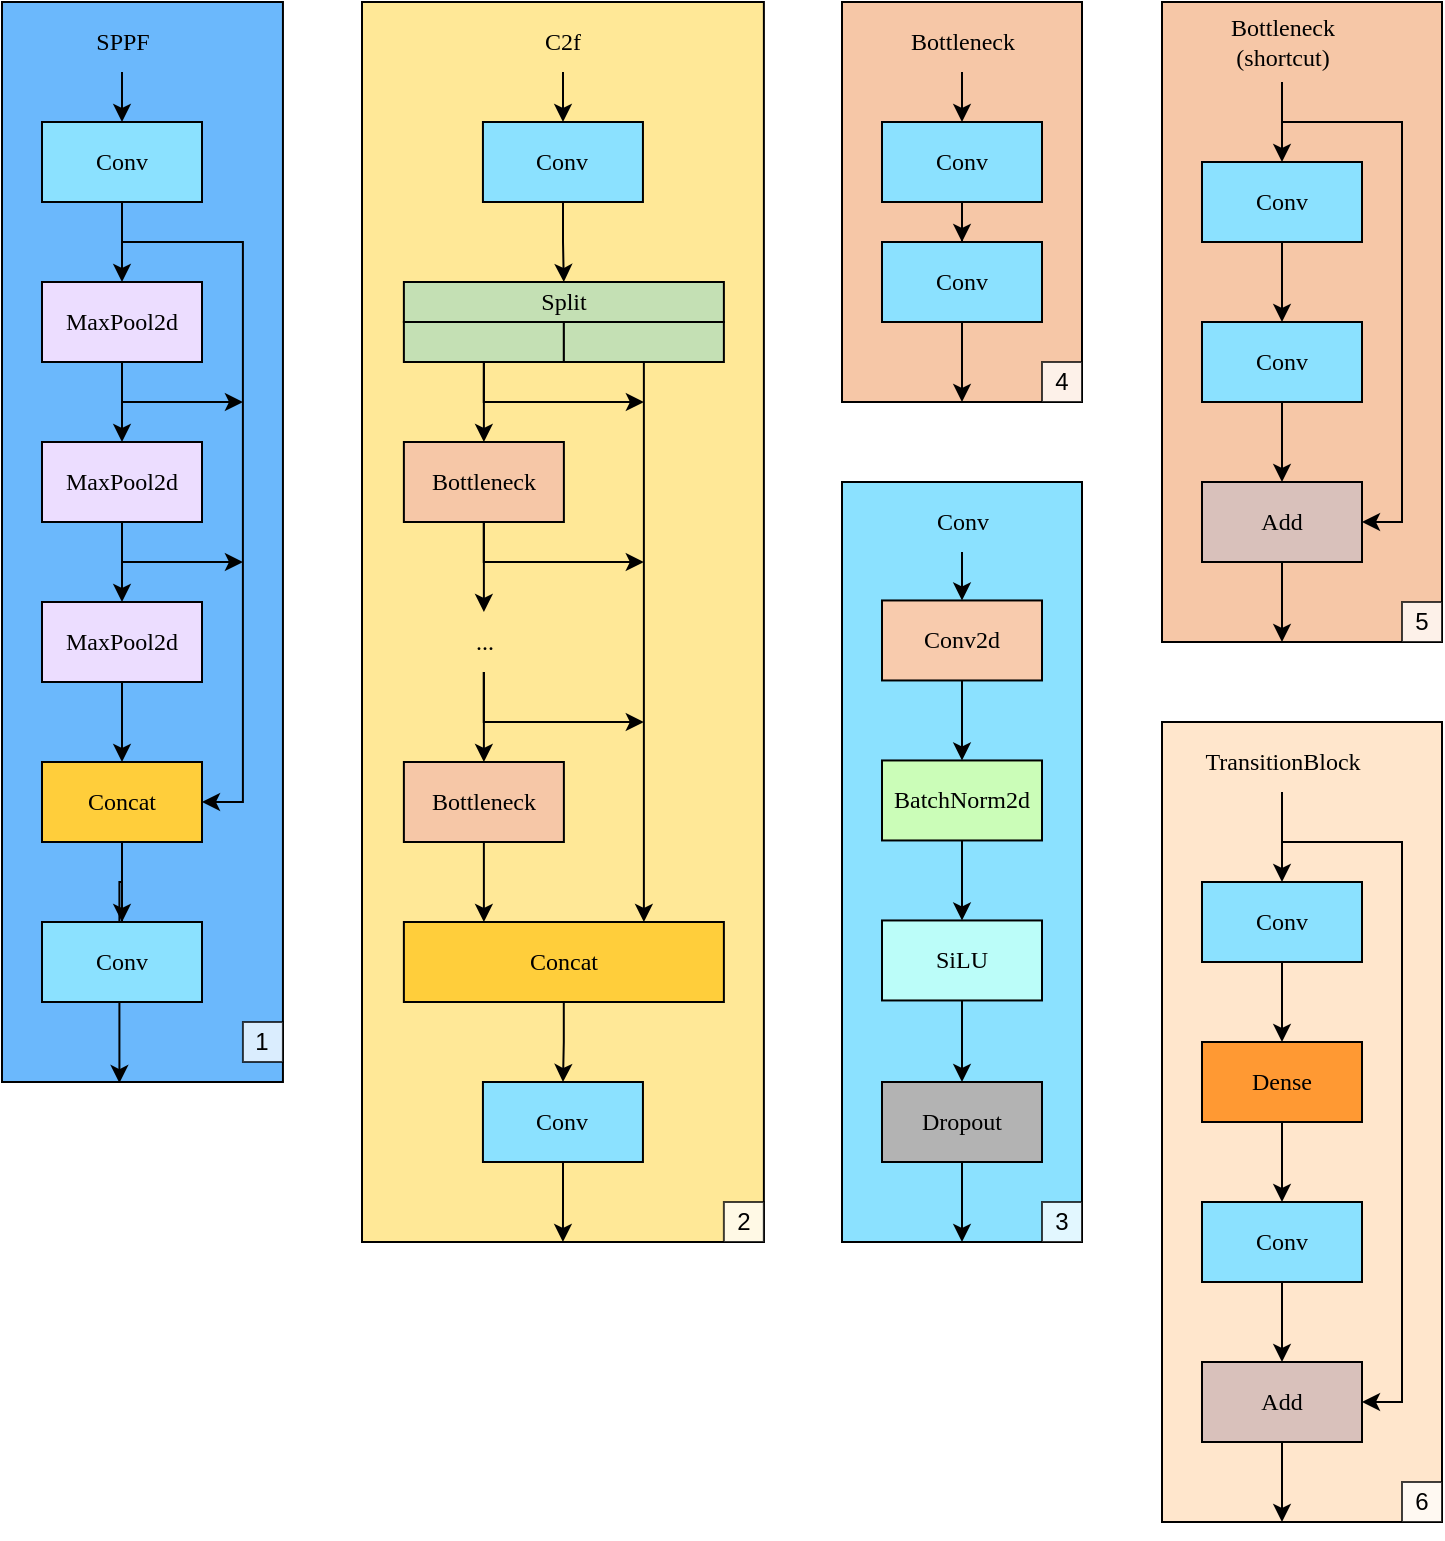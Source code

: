 <mxfile version="26.1.1">
  <diagram name="Page-1" id="g8btpRPLH8WLccAU3qrU">
    <mxGraphModel dx="212" dy="1117" grid="1" gridSize="10" guides="1" tooltips="1" connect="1" arrows="1" fold="1" page="1" pageScale="1" pageWidth="850" pageHeight="1100" math="0" shadow="0">
      <root>
        <mxCell id="0" />
        <mxCell id="1" parent="0" />
        <mxCell id="hceF1oOjvOmSHomcMqD4-155" value="" style="group;fontFamily=Garamond;" parent="1" vertex="1" connectable="0">
          <mxGeometry x="2360" y="100" width="140" height="320" as="geometry" />
        </mxCell>
        <mxCell id="hceF1oOjvOmSHomcMqD4-156" value="" style="whiteSpace=wrap;html=1;fillColor=#F6C7A7;fontFamily=Garamond;" parent="hceF1oOjvOmSHomcMqD4-155" vertex="1">
          <mxGeometry width="140" height="320" as="geometry" />
        </mxCell>
        <mxCell id="hceF1oOjvOmSHomcMqD4-157" value="" style="edgeStyle=orthogonalEdgeStyle;rounded=0;orthogonalLoop=1;jettySize=auto;html=1;fontFamily=Garamond;" parent="hceF1oOjvOmSHomcMqD4-155" source="hceF1oOjvOmSHomcMqD4-158" target="hceF1oOjvOmSHomcMqD4-160" edge="1">
          <mxGeometry relative="1" as="geometry" />
        </mxCell>
        <mxCell id="hceF1oOjvOmSHomcMqD4-158" value="Conv" style="whiteSpace=wrap;html=1;fillColor=#8BE1FF;fontColor=#000000;fontFamily=Garamond;" parent="hceF1oOjvOmSHomcMqD4-155" vertex="1">
          <mxGeometry x="20" y="80" width="80" height="40" as="geometry" />
        </mxCell>
        <mxCell id="hceF1oOjvOmSHomcMqD4-159" value="" style="edgeStyle=orthogonalEdgeStyle;rounded=0;orthogonalLoop=1;jettySize=auto;html=1;fontFamily=Garamond;" parent="hceF1oOjvOmSHomcMqD4-155" source="hceF1oOjvOmSHomcMqD4-160" target="hceF1oOjvOmSHomcMqD4-162" edge="1">
          <mxGeometry relative="1" as="geometry" />
        </mxCell>
        <mxCell id="hceF1oOjvOmSHomcMqD4-160" value="Conv" style="whiteSpace=wrap;html=1;fillColor=#8BE1FF;fontColor=#000000;fontFamily=Garamond;" parent="hceF1oOjvOmSHomcMqD4-155" vertex="1">
          <mxGeometry x="20" y="160" width="80" height="40" as="geometry" />
        </mxCell>
        <mxCell id="hceF1oOjvOmSHomcMqD4-161" style="edgeStyle=orthogonalEdgeStyle;rounded=0;orthogonalLoop=1;jettySize=auto;html=1;fontFamily=Garamond;" parent="hceF1oOjvOmSHomcMqD4-155" source="hceF1oOjvOmSHomcMqD4-162" edge="1">
          <mxGeometry relative="1" as="geometry">
            <mxPoint x="60" y="320" as="targetPoint" />
          </mxGeometry>
        </mxCell>
        <mxCell id="hceF1oOjvOmSHomcMqD4-162" value="Add" style="whiteSpace=wrap;html=1;fillColor=#D9C1BB;fontColor=#000000;fontFamily=Garamond;" parent="hceF1oOjvOmSHomcMqD4-155" vertex="1">
          <mxGeometry x="20" y="240" width="80" height="40" as="geometry" />
        </mxCell>
        <mxCell id="hceF1oOjvOmSHomcMqD4-163" style="edgeStyle=orthogonalEdgeStyle;rounded=0;orthogonalLoop=1;jettySize=auto;html=1;fontFamily=Garamond;" parent="hceF1oOjvOmSHomcMqD4-155" source="hceF1oOjvOmSHomcMqD4-165" target="hceF1oOjvOmSHomcMqD4-158" edge="1">
          <mxGeometry relative="1" as="geometry" />
        </mxCell>
        <mxCell id="hceF1oOjvOmSHomcMqD4-164" style="edgeStyle=orthogonalEdgeStyle;rounded=0;orthogonalLoop=1;jettySize=auto;html=1;entryX=1;entryY=0.5;entryDx=0;entryDy=0;fontFamily=Garamond;" parent="hceF1oOjvOmSHomcMqD4-155" source="hceF1oOjvOmSHomcMqD4-165" target="hceF1oOjvOmSHomcMqD4-162" edge="1">
          <mxGeometry relative="1" as="geometry">
            <Array as="points">
              <mxPoint x="60" y="60" />
              <mxPoint x="120" y="60" />
              <mxPoint x="120" y="260" />
            </Array>
          </mxGeometry>
        </mxCell>
        <mxCell id="hceF1oOjvOmSHomcMqD4-165" value="Bottleneck&lt;div&gt;(shortcut)&lt;/div&gt;" style="text;html=1;align=center;verticalAlign=middle;resizable=0;points=[];autosize=1;strokeColor=none;fillColor=none;fontFamily=Garamond;" parent="hceF1oOjvOmSHomcMqD4-155" vertex="1">
          <mxGeometry x="20" width="80" height="40" as="geometry" />
        </mxCell>
        <mxCell id="hceF1oOjvOmSHomcMqD4-256" value="5" style="whiteSpace=wrap;html=1;opacity=75;" parent="hceF1oOjvOmSHomcMqD4-155" vertex="1">
          <mxGeometry x="120" y="300" width="20" height="20" as="geometry" />
        </mxCell>
        <mxCell id="hceF1oOjvOmSHomcMqD4-166" value="" style="group;fontFamily=Garamond;" parent="1" vertex="1" connectable="0">
          <mxGeometry x="2200" y="100" width="120" height="200" as="geometry" />
        </mxCell>
        <mxCell id="hceF1oOjvOmSHomcMqD4-167" value="" style="whiteSpace=wrap;html=1;fillColor=#F6C7A7;fontFamily=Garamond;" parent="hceF1oOjvOmSHomcMqD4-166" vertex="1">
          <mxGeometry width="120" height="200" as="geometry" />
        </mxCell>
        <mxCell id="hceF1oOjvOmSHomcMqD4-168" value="" style="edgeStyle=orthogonalEdgeStyle;rounded=0;orthogonalLoop=1;jettySize=auto;html=1;fontFamily=Garamond;" parent="hceF1oOjvOmSHomcMqD4-166" source="hceF1oOjvOmSHomcMqD4-169" target="hceF1oOjvOmSHomcMqD4-171" edge="1">
          <mxGeometry relative="1" as="geometry" />
        </mxCell>
        <mxCell id="hceF1oOjvOmSHomcMqD4-169" value="Conv" style="whiteSpace=wrap;html=1;fillColor=#8BE1FF;fontColor=#000000;fontFamily=Garamond;" parent="hceF1oOjvOmSHomcMqD4-166" vertex="1">
          <mxGeometry x="20" y="60" width="80" height="40" as="geometry" />
        </mxCell>
        <mxCell id="hceF1oOjvOmSHomcMqD4-170" value="" style="edgeStyle=orthogonalEdgeStyle;rounded=0;orthogonalLoop=1;jettySize=auto;html=1;fontFamily=Garamond;" parent="hceF1oOjvOmSHomcMqD4-166" source="hceF1oOjvOmSHomcMqD4-171" edge="1">
          <mxGeometry relative="1" as="geometry">
            <mxPoint x="60" y="200" as="targetPoint" />
          </mxGeometry>
        </mxCell>
        <mxCell id="hceF1oOjvOmSHomcMqD4-171" value="Conv" style="whiteSpace=wrap;html=1;fillColor=#8BE1FF;fontColor=#000000;fontFamily=Garamond;" parent="hceF1oOjvOmSHomcMqD4-166" vertex="1">
          <mxGeometry x="20" y="120" width="80" height="40" as="geometry" />
        </mxCell>
        <mxCell id="hceF1oOjvOmSHomcMqD4-172" style="edgeStyle=orthogonalEdgeStyle;rounded=0;orthogonalLoop=1;jettySize=auto;html=1;fontFamily=Garamond;" parent="hceF1oOjvOmSHomcMqD4-166" source="hceF1oOjvOmSHomcMqD4-173" target="hceF1oOjvOmSHomcMqD4-169" edge="1">
          <mxGeometry relative="1" as="geometry" />
        </mxCell>
        <mxCell id="hceF1oOjvOmSHomcMqD4-173" value="Bottleneck" style="text;html=1;align=center;verticalAlign=middle;resizable=0;points=[];autosize=1;strokeColor=none;fillColor=none;fontFamily=Garamond;" parent="hceF1oOjvOmSHomcMqD4-166" vertex="1">
          <mxGeometry x="20" y="5" width="80" height="30" as="geometry" />
        </mxCell>
        <mxCell id="hceF1oOjvOmSHomcMqD4-255" value="4" style="whiteSpace=wrap;html=1;opacity=75;" parent="hceF1oOjvOmSHomcMqD4-166" vertex="1">
          <mxGeometry x="100" y="180" width="20" height="20" as="geometry" />
        </mxCell>
        <mxCell id="hceF1oOjvOmSHomcMqD4-174" value="" style="group;fontFamily=Garamond;" parent="1" vertex="1" connectable="0">
          <mxGeometry x="1960" y="100" width="200.94" height="620" as="geometry" />
        </mxCell>
        <mxCell id="hceF1oOjvOmSHomcMqD4-175" value="" style="whiteSpace=wrap;html=1;fillColor=#FFE897;fontFamily=Garamond;" parent="hceF1oOjvOmSHomcMqD4-174" vertex="1">
          <mxGeometry width="200.94" height="620" as="geometry" />
        </mxCell>
        <mxCell id="hceF1oOjvOmSHomcMqD4-176" value="" style="edgeStyle=orthogonalEdgeStyle;rounded=0;orthogonalLoop=1;jettySize=auto;html=1;fontFamily=Garamond;" parent="hceF1oOjvOmSHomcMqD4-174" source="hceF1oOjvOmSHomcMqD4-177" target="hceF1oOjvOmSHomcMqD4-178" edge="1">
          <mxGeometry relative="1" as="geometry" />
        </mxCell>
        <mxCell id="hceF1oOjvOmSHomcMqD4-177" value="Conv" style="whiteSpace=wrap;html=1;fillColor=#8BE1FF;fontColor=#000000;fontFamily=Garamond;" parent="hceF1oOjvOmSHomcMqD4-174" vertex="1">
          <mxGeometry x="60.47" y="60" width="80" height="40" as="geometry" />
        </mxCell>
        <mxCell id="hceF1oOjvOmSHomcMqD4-178" value="Split" style="whiteSpace=wrap;html=1;fillColor=#C4E0B4;fontColor=#000000;fontFamily=Garamond;" parent="hceF1oOjvOmSHomcMqD4-174" vertex="1">
          <mxGeometry x="20.94" y="140" width="160" height="20" as="geometry" />
        </mxCell>
        <mxCell id="hceF1oOjvOmSHomcMqD4-179" style="edgeStyle=orthogonalEdgeStyle;rounded=0;orthogonalLoop=1;jettySize=auto;html=1;fontFamily=Garamond;" parent="hceF1oOjvOmSHomcMqD4-174" source="hceF1oOjvOmSHomcMqD4-181" target="hceF1oOjvOmSHomcMqD4-184" edge="1">
          <mxGeometry relative="1" as="geometry">
            <mxPoint x="60.94" y="280" as="targetPoint" />
          </mxGeometry>
        </mxCell>
        <mxCell id="hceF1oOjvOmSHomcMqD4-180" style="edgeStyle=orthogonalEdgeStyle;rounded=0;orthogonalLoop=1;jettySize=auto;html=1;fontFamily=Garamond;" parent="hceF1oOjvOmSHomcMqD4-174" source="hceF1oOjvOmSHomcMqD4-181" edge="1">
          <mxGeometry relative="1" as="geometry">
            <mxPoint x="140.94" y="280" as="targetPoint" />
            <Array as="points">
              <mxPoint x="60.94" y="280" />
              <mxPoint x="140.94" y="280" />
            </Array>
          </mxGeometry>
        </mxCell>
        <mxCell id="hceF1oOjvOmSHomcMqD4-181" value="Bottleneck" style="whiteSpace=wrap;html=1;fillColor=#F6C7A7;fontColor=#000000;fontFamily=Garamond;" parent="hceF1oOjvOmSHomcMqD4-174" vertex="1">
          <mxGeometry x="20.94" y="220" width="80" height="40" as="geometry" />
        </mxCell>
        <mxCell id="hceF1oOjvOmSHomcMqD4-182" style="edgeStyle=orthogonalEdgeStyle;rounded=0;orthogonalLoop=1;jettySize=auto;html=1;fontFamily=Garamond;" parent="hceF1oOjvOmSHomcMqD4-174" source="hceF1oOjvOmSHomcMqD4-184" target="hceF1oOjvOmSHomcMqD4-186" edge="1">
          <mxGeometry relative="1" as="geometry" />
        </mxCell>
        <mxCell id="hceF1oOjvOmSHomcMqD4-183" style="edgeStyle=orthogonalEdgeStyle;rounded=0;orthogonalLoop=1;jettySize=auto;html=1;fontFamily=Garamond;" parent="hceF1oOjvOmSHomcMqD4-174" source="hceF1oOjvOmSHomcMqD4-184" edge="1">
          <mxGeometry relative="1" as="geometry">
            <mxPoint x="140.94" y="360" as="targetPoint" />
            <Array as="points">
              <mxPoint x="60.94" y="360" />
              <mxPoint x="140.94" y="360" />
            </Array>
          </mxGeometry>
        </mxCell>
        <mxCell id="hceF1oOjvOmSHomcMqD4-184" value="..." style="text;html=1;align=center;verticalAlign=middle;resizable=0;points=[];autosize=1;strokeColor=none;fillColor=none;fontFamily=Garamond;" parent="hceF1oOjvOmSHomcMqD4-174" vertex="1">
          <mxGeometry x="45.94" y="305" width="30" height="30" as="geometry" />
        </mxCell>
        <mxCell id="hceF1oOjvOmSHomcMqD4-185" value="" style="edgeStyle=orthogonalEdgeStyle;rounded=0;orthogonalLoop=1;jettySize=auto;html=1;entryX=0.25;entryY=0;entryDx=0;entryDy=0;fontFamily=Garamond;" parent="hceF1oOjvOmSHomcMqD4-174" source="hceF1oOjvOmSHomcMqD4-186" target="hceF1oOjvOmSHomcMqD4-188" edge="1">
          <mxGeometry relative="1" as="geometry" />
        </mxCell>
        <mxCell id="hceF1oOjvOmSHomcMqD4-186" value="Bottleneck" style="whiteSpace=wrap;html=1;fillColor=#F6C7A7;fontColor=#000000;fontFamily=Garamond;" parent="hceF1oOjvOmSHomcMqD4-174" vertex="1">
          <mxGeometry x="20.94" y="380" width="80" height="40" as="geometry" />
        </mxCell>
        <mxCell id="hceF1oOjvOmSHomcMqD4-187" value="" style="edgeStyle=orthogonalEdgeStyle;rounded=0;orthogonalLoop=1;jettySize=auto;html=1;fontFamily=Garamond;" parent="hceF1oOjvOmSHomcMqD4-174" source="hceF1oOjvOmSHomcMqD4-188" target="hceF1oOjvOmSHomcMqD4-190" edge="1">
          <mxGeometry relative="1" as="geometry" />
        </mxCell>
        <mxCell id="hceF1oOjvOmSHomcMqD4-188" value="Concat" style="whiteSpace=wrap;html=1;fontColor=#000000;fillColor=#FFCE3B;fontFamily=Garamond;" parent="hceF1oOjvOmSHomcMqD4-174" vertex="1">
          <mxGeometry x="20.94" y="460" width="160" height="40" as="geometry" />
        </mxCell>
        <mxCell id="hceF1oOjvOmSHomcMqD4-189" style="edgeStyle=orthogonalEdgeStyle;rounded=0;orthogonalLoop=1;jettySize=auto;html=1;fontFamily=Garamond;" parent="hceF1oOjvOmSHomcMqD4-174" source="hceF1oOjvOmSHomcMqD4-190" edge="1">
          <mxGeometry relative="1" as="geometry">
            <mxPoint x="100.47" y="620" as="targetPoint" />
          </mxGeometry>
        </mxCell>
        <mxCell id="hceF1oOjvOmSHomcMqD4-190" value="Conv" style="whiteSpace=wrap;html=1;fillColor=#8BE1FF;fontColor=#000000;fontFamily=Garamond;" parent="hceF1oOjvOmSHomcMqD4-174" vertex="1">
          <mxGeometry x="60.47" y="540" width="80" height="40" as="geometry" />
        </mxCell>
        <mxCell id="hceF1oOjvOmSHomcMqD4-191" style="edgeStyle=orthogonalEdgeStyle;rounded=0;orthogonalLoop=1;jettySize=auto;html=1;fontFamily=Garamond;" parent="hceF1oOjvOmSHomcMqD4-174" source="hceF1oOjvOmSHomcMqD4-192" target="hceF1oOjvOmSHomcMqD4-177" edge="1">
          <mxGeometry relative="1" as="geometry" />
        </mxCell>
        <mxCell id="hceF1oOjvOmSHomcMqD4-192" value="C2f" style="text;html=1;align=center;verticalAlign=middle;resizable=0;points=[];autosize=1;strokeColor=none;fillColor=none;fontFamily=Garamond;" parent="hceF1oOjvOmSHomcMqD4-174" vertex="1">
          <mxGeometry x="80.47" y="5" width="40" height="30" as="geometry" />
        </mxCell>
        <mxCell id="hceF1oOjvOmSHomcMqD4-193" style="edgeStyle=orthogonalEdgeStyle;rounded=0;orthogonalLoop=1;jettySize=auto;html=1;fontFamily=Garamond;" parent="hceF1oOjvOmSHomcMqD4-174" source="hceF1oOjvOmSHomcMqD4-195" target="hceF1oOjvOmSHomcMqD4-181" edge="1">
          <mxGeometry relative="1" as="geometry" />
        </mxCell>
        <mxCell id="hceF1oOjvOmSHomcMqD4-194" style="edgeStyle=orthogonalEdgeStyle;rounded=0;orthogonalLoop=1;jettySize=auto;html=1;exitX=0.5;exitY=1;exitDx=0;exitDy=0;fontFamily=Garamond;" parent="hceF1oOjvOmSHomcMqD4-174" source="hceF1oOjvOmSHomcMqD4-195" edge="1">
          <mxGeometry relative="1" as="geometry">
            <mxPoint x="140.94" y="200" as="targetPoint" />
            <Array as="points">
              <mxPoint x="60.94" y="200" />
            </Array>
          </mxGeometry>
        </mxCell>
        <mxCell id="hceF1oOjvOmSHomcMqD4-195" value="&lt;div&gt;&lt;br&gt;&lt;/div&gt;" style="whiteSpace=wrap;html=1;fillColor=#C4E0B4;fontColor=#000000;fontFamily=Garamond;" parent="hceF1oOjvOmSHomcMqD4-174" vertex="1">
          <mxGeometry x="20.94" y="160" width="80" height="20" as="geometry" />
        </mxCell>
        <mxCell id="hceF1oOjvOmSHomcMqD4-196" style="edgeStyle=orthogonalEdgeStyle;rounded=0;orthogonalLoop=1;jettySize=auto;html=1;entryX=0.75;entryY=0;entryDx=0;entryDy=0;fontFamily=Garamond;" parent="hceF1oOjvOmSHomcMqD4-174" source="hceF1oOjvOmSHomcMqD4-197" target="hceF1oOjvOmSHomcMqD4-188" edge="1">
          <mxGeometry relative="1" as="geometry" />
        </mxCell>
        <mxCell id="hceF1oOjvOmSHomcMqD4-197" value="&lt;div&gt;&lt;br&gt;&lt;/div&gt;" style="whiteSpace=wrap;html=1;fillColor=#C4E0B4;fontColor=#000000;fontFamily=Garamond;" parent="hceF1oOjvOmSHomcMqD4-174" vertex="1">
          <mxGeometry x="100.94" y="160" width="80" height="20" as="geometry" />
        </mxCell>
        <mxCell id="hceF1oOjvOmSHomcMqD4-253" value="2" style="whiteSpace=wrap;html=1;opacity=75;" parent="hceF1oOjvOmSHomcMqD4-174" vertex="1">
          <mxGeometry x="180.94" y="600" width="20" height="20" as="geometry" />
        </mxCell>
        <mxCell id="hceF1oOjvOmSHomcMqD4-198" value="" style="group;fontFamily=Garamond;" parent="1" vertex="1" connectable="0">
          <mxGeometry x="2200" y="340" width="120" height="380" as="geometry" />
        </mxCell>
        <mxCell id="hceF1oOjvOmSHomcMqD4-199" value="" style="whiteSpace=wrap;html=1;fillColor=#8BE1FF;fontColor=#000000;fontFamily=Garamond;" parent="hceF1oOjvOmSHomcMqD4-198" vertex="1">
          <mxGeometry width="120" height="380" as="geometry" />
        </mxCell>
        <mxCell id="hceF1oOjvOmSHomcMqD4-200" value="" style="edgeStyle=orthogonalEdgeStyle;rounded=0;orthogonalLoop=1;jettySize=auto;html=1;fontFamily=Garamond;" parent="hceF1oOjvOmSHomcMqD4-198" source="hceF1oOjvOmSHomcMqD4-201" target="hceF1oOjvOmSHomcMqD4-204" edge="1">
          <mxGeometry relative="1" as="geometry" />
        </mxCell>
        <mxCell id="hceF1oOjvOmSHomcMqD4-201" value="Conv2d" style="whiteSpace=wrap;html=1;fontColor=#000000;fillColor=#F8CBAD;fontFamily=Garamond;" parent="hceF1oOjvOmSHomcMqD4-198" vertex="1">
          <mxGeometry x="20" y="59.23" width="80" height="40" as="geometry" />
        </mxCell>
        <mxCell id="hceF1oOjvOmSHomcMqD4-202" value="" style="edgeStyle=orthogonalEdgeStyle;rounded=0;orthogonalLoop=1;jettySize=auto;html=1;fontFamily=Garamond;" parent="hceF1oOjvOmSHomcMqD4-198" edge="1">
          <mxGeometry relative="1" as="geometry">
            <mxPoint x="60" y="259.23" as="sourcePoint" />
            <mxPoint x="60" y="259.23" as="targetPoint" />
          </mxGeometry>
        </mxCell>
        <mxCell id="hceF1oOjvOmSHomcMqD4-203" value="" style="edgeStyle=orthogonalEdgeStyle;rounded=0;orthogonalLoop=1;jettySize=auto;html=1;fontFamily=Garamond;" parent="hceF1oOjvOmSHomcMqD4-198" source="hceF1oOjvOmSHomcMqD4-204" target="hceF1oOjvOmSHomcMqD4-206" edge="1">
          <mxGeometry relative="1" as="geometry" />
        </mxCell>
        <mxCell id="hceF1oOjvOmSHomcMqD4-204" value="BatchNorm2d" style="whiteSpace=wrap;html=1;fontColor=#000000;fillColor=#CBFDB8;fontFamily=Garamond;" parent="hceF1oOjvOmSHomcMqD4-198" vertex="1">
          <mxGeometry x="20" y="139.23" width="80" height="40" as="geometry" />
        </mxCell>
        <mxCell id="hceF1oOjvOmSHomcMqD4-205" value="" style="edgeStyle=orthogonalEdgeStyle;rounded=0;orthogonalLoop=1;jettySize=auto;html=1;fontFamily=Garamond;" parent="hceF1oOjvOmSHomcMqD4-198" source="hceF1oOjvOmSHomcMqD4-206" target="hceF1oOjvOmSHomcMqD4-210" edge="1">
          <mxGeometry relative="1" as="geometry" />
        </mxCell>
        <mxCell id="hceF1oOjvOmSHomcMqD4-206" value="SiLU" style="whiteSpace=wrap;html=1;fontColor=#000000;fillColor=#BBFDF9;fontFamily=Garamond;" parent="hceF1oOjvOmSHomcMqD4-198" vertex="1">
          <mxGeometry x="20" y="219.23" width="80" height="40" as="geometry" />
        </mxCell>
        <mxCell id="hceF1oOjvOmSHomcMqD4-207" style="edgeStyle=orthogonalEdgeStyle;rounded=0;orthogonalLoop=1;jettySize=auto;html=1;fontFamily=Garamond;" parent="hceF1oOjvOmSHomcMqD4-198" source="hceF1oOjvOmSHomcMqD4-208" target="hceF1oOjvOmSHomcMqD4-201" edge="1">
          <mxGeometry relative="1" as="geometry" />
        </mxCell>
        <mxCell id="hceF1oOjvOmSHomcMqD4-208" value="Conv" style="text;html=1;align=center;verticalAlign=middle;resizable=0;points=[];autosize=1;strokeColor=none;fillColor=none;fontFamily=Garamond;" parent="hceF1oOjvOmSHomcMqD4-198" vertex="1">
          <mxGeometry x="35" y="5" width="50" height="30" as="geometry" />
        </mxCell>
        <mxCell id="hceF1oOjvOmSHomcMqD4-209" style="edgeStyle=orthogonalEdgeStyle;rounded=0;orthogonalLoop=1;jettySize=auto;html=1;fontFamily=Garamond;" parent="hceF1oOjvOmSHomcMqD4-198" source="hceF1oOjvOmSHomcMqD4-210" edge="1">
          <mxGeometry relative="1" as="geometry">
            <mxPoint x="60" y="380" as="targetPoint" />
          </mxGeometry>
        </mxCell>
        <mxCell id="hceF1oOjvOmSHomcMqD4-210" value="Dropout" style="whiteSpace=wrap;html=1;fontColor=#000000;fillColor=#B3B3B3;fontFamily=Garamond;" parent="hceF1oOjvOmSHomcMqD4-198" vertex="1">
          <mxGeometry x="20" y="300" width="80" height="40" as="geometry" />
        </mxCell>
        <mxCell id="hceF1oOjvOmSHomcMqD4-254" value="3" style="whiteSpace=wrap;html=1;opacity=75;" parent="hceF1oOjvOmSHomcMqD4-198" vertex="1">
          <mxGeometry x="100" y="360" width="20" height="20" as="geometry" />
        </mxCell>
        <mxCell id="hceF1oOjvOmSHomcMqD4-211" value="" style="group;fontFamily=Garamond;" parent="1" vertex="1" connectable="0">
          <mxGeometry x="1780" y="105" width="140.47" height="535" as="geometry" />
        </mxCell>
        <mxCell id="hceF1oOjvOmSHomcMqD4-212" value="" style="group;fontFamily=Garamond;" parent="hceF1oOjvOmSHomcMqD4-211" vertex="1" connectable="0">
          <mxGeometry y="15" width="140.47" height="520" as="geometry" />
        </mxCell>
        <mxCell id="hceF1oOjvOmSHomcMqD4-213" value="" style="whiteSpace=wrap;html=1;fillColor=#6BB8FC;fontFamily=Garamond;" parent="hceF1oOjvOmSHomcMqD4-212" vertex="1">
          <mxGeometry y="-20" width="140.47" height="540" as="geometry" />
        </mxCell>
        <mxCell id="hceF1oOjvOmSHomcMqD4-214" value="" style="edgeStyle=orthogonalEdgeStyle;rounded=0;orthogonalLoop=1;jettySize=auto;html=1;fontFamily=Garamond;" parent="hceF1oOjvOmSHomcMqD4-212" source="hceF1oOjvOmSHomcMqD4-216" target="hceF1oOjvOmSHomcMqD4-219" edge="1">
          <mxGeometry relative="1" as="geometry" />
        </mxCell>
        <mxCell id="hceF1oOjvOmSHomcMqD4-215" style="edgeStyle=orthogonalEdgeStyle;rounded=0;orthogonalLoop=1;jettySize=auto;html=1;entryX=1;entryY=0.5;entryDx=0;entryDy=0;fontFamily=Garamond;" parent="hceF1oOjvOmSHomcMqD4-212" source="hceF1oOjvOmSHomcMqD4-216" target="hceF1oOjvOmSHomcMqD4-226" edge="1">
          <mxGeometry relative="1" as="geometry">
            <Array as="points">
              <mxPoint x="60.47" y="100" />
              <mxPoint x="120.47" y="100" />
              <mxPoint x="120.47" y="380" />
            </Array>
          </mxGeometry>
        </mxCell>
        <mxCell id="hceF1oOjvOmSHomcMqD4-216" value="Conv" style="whiteSpace=wrap;html=1;fillColor=#8BE1FF;fontColor=#000000;fontFamily=Garamond;" parent="hceF1oOjvOmSHomcMqD4-212" vertex="1">
          <mxGeometry x="20" y="40" width="80" height="40" as="geometry" />
        </mxCell>
        <mxCell id="hceF1oOjvOmSHomcMqD4-217" value="" style="edgeStyle=orthogonalEdgeStyle;rounded=0;orthogonalLoop=1;jettySize=auto;html=1;fontFamily=Garamond;" parent="hceF1oOjvOmSHomcMqD4-212" source="hceF1oOjvOmSHomcMqD4-219" target="hceF1oOjvOmSHomcMqD4-222" edge="1">
          <mxGeometry relative="1" as="geometry" />
        </mxCell>
        <mxCell id="hceF1oOjvOmSHomcMqD4-218" style="edgeStyle=orthogonalEdgeStyle;rounded=0;orthogonalLoop=1;jettySize=auto;html=1;endArrow=classic;startFill=0;fontFamily=Garamond;endFill=1;" parent="hceF1oOjvOmSHomcMqD4-212" source="hceF1oOjvOmSHomcMqD4-219" edge="1">
          <mxGeometry relative="1" as="geometry">
            <mxPoint x="120.47" y="180" as="targetPoint" />
            <Array as="points">
              <mxPoint x="60.47" y="180" />
            </Array>
          </mxGeometry>
        </mxCell>
        <mxCell id="hceF1oOjvOmSHomcMqD4-219" value="MaxPool2d" style="whiteSpace=wrap;html=1;fillColor=#ECDDFF;fontColor=#000000;fontFamily=Garamond;" parent="hceF1oOjvOmSHomcMqD4-212" vertex="1">
          <mxGeometry x="20" y="120" width="80" height="40" as="geometry" />
        </mxCell>
        <mxCell id="hceF1oOjvOmSHomcMqD4-220" value="" style="edgeStyle=orthogonalEdgeStyle;rounded=0;orthogonalLoop=1;jettySize=auto;html=1;fontFamily=Garamond;" parent="hceF1oOjvOmSHomcMqD4-212" source="hceF1oOjvOmSHomcMqD4-222" target="hceF1oOjvOmSHomcMqD4-224" edge="1">
          <mxGeometry relative="1" as="geometry" />
        </mxCell>
        <mxCell id="hceF1oOjvOmSHomcMqD4-221" style="edgeStyle=orthogonalEdgeStyle;rounded=0;orthogonalLoop=1;jettySize=auto;html=1;endArrow=classic;startFill=0;fontFamily=Garamond;endFill=1;" parent="hceF1oOjvOmSHomcMqD4-212" source="hceF1oOjvOmSHomcMqD4-222" edge="1">
          <mxGeometry relative="1" as="geometry">
            <mxPoint x="120.47" y="260" as="targetPoint" />
            <Array as="points">
              <mxPoint x="60.47" y="260" />
            </Array>
          </mxGeometry>
        </mxCell>
        <mxCell id="hceF1oOjvOmSHomcMqD4-222" value="MaxPool2d" style="whiteSpace=wrap;html=1;fillColor=#ECDDFF;fontColor=#000000;fontFamily=Garamond;" parent="hceF1oOjvOmSHomcMqD4-212" vertex="1">
          <mxGeometry x="20" y="200" width="80" height="40" as="geometry" />
        </mxCell>
        <mxCell id="hceF1oOjvOmSHomcMqD4-223" value="" style="edgeStyle=orthogonalEdgeStyle;rounded=0;orthogonalLoop=1;jettySize=auto;html=1;fontFamily=Garamond;" parent="hceF1oOjvOmSHomcMqD4-212" source="hceF1oOjvOmSHomcMqD4-224" target="hceF1oOjvOmSHomcMqD4-226" edge="1">
          <mxGeometry relative="1" as="geometry" />
        </mxCell>
        <mxCell id="hceF1oOjvOmSHomcMqD4-224" value="MaxPool2d" style="whiteSpace=wrap;html=1;fillColor=#ECDDFF;fontColor=#000000;fontFamily=Garamond;" parent="hceF1oOjvOmSHomcMqD4-212" vertex="1">
          <mxGeometry x="20" y="280" width="80" height="40" as="geometry" />
        </mxCell>
        <mxCell id="hceF1oOjvOmSHomcMqD4-225" value="" style="edgeStyle=orthogonalEdgeStyle;rounded=0;orthogonalLoop=1;jettySize=auto;html=1;fontFamily=Garamond;" parent="hceF1oOjvOmSHomcMqD4-212" source="hceF1oOjvOmSHomcMqD4-226" target="hceF1oOjvOmSHomcMqD4-228" edge="1">
          <mxGeometry relative="1" as="geometry" />
        </mxCell>
        <mxCell id="hceF1oOjvOmSHomcMqD4-226" value="Concat" style="whiteSpace=wrap;html=1;fontColor=#000000;fillColor=#FFCE3B;fontFamily=Garamond;" parent="hceF1oOjvOmSHomcMqD4-212" vertex="1">
          <mxGeometry x="20" y="360" width="80" height="40" as="geometry" />
        </mxCell>
        <mxCell id="hceF1oOjvOmSHomcMqD4-227" style="edgeStyle=orthogonalEdgeStyle;rounded=0;orthogonalLoop=1;jettySize=auto;html=1;entryX=0.418;entryY=1.001;entryDx=0;entryDy=0;entryPerimeter=0;fontFamily=Garamond;" parent="hceF1oOjvOmSHomcMqD4-212" source="hceF1oOjvOmSHomcMqD4-228" target="hceF1oOjvOmSHomcMqD4-213" edge="1">
          <mxGeometry relative="1" as="geometry">
            <mxPoint x="60" y="520" as="targetPoint" />
          </mxGeometry>
        </mxCell>
        <mxCell id="hceF1oOjvOmSHomcMqD4-228" value="Conv" style="whiteSpace=wrap;html=1;fillColor=#8BE1FF;fontColor=#000000;fontFamily=Garamond;" parent="hceF1oOjvOmSHomcMqD4-212" vertex="1">
          <mxGeometry x="20" y="440" width="80" height="40" as="geometry" />
        </mxCell>
        <mxCell id="hceF1oOjvOmSHomcMqD4-231" value="1" style="whiteSpace=wrap;html=1;opacity=75;" parent="hceF1oOjvOmSHomcMqD4-212" vertex="1">
          <mxGeometry x="120.47" y="490" width="20" height="20" as="geometry" />
        </mxCell>
        <mxCell id="hceF1oOjvOmSHomcMqD4-229" style="edgeStyle=orthogonalEdgeStyle;rounded=0;orthogonalLoop=1;jettySize=auto;html=1;fontFamily=Garamond;" parent="hceF1oOjvOmSHomcMqD4-211" source="hceF1oOjvOmSHomcMqD4-230" target="hceF1oOjvOmSHomcMqD4-216" edge="1">
          <mxGeometry relative="1" as="geometry" />
        </mxCell>
        <mxCell id="hceF1oOjvOmSHomcMqD4-230" value="SPPF" style="text;html=1;align=center;verticalAlign=middle;resizable=0;points=[];autosize=1;strokeColor=none;fillColor=none;fontFamily=Garamond;" parent="hceF1oOjvOmSHomcMqD4-211" vertex="1">
          <mxGeometry x="35" width="50" height="30" as="geometry" />
        </mxCell>
        <mxCell id="HC8Hj3Tw0KquPBAWgroR-23" value="" style="group" vertex="1" connectable="0" parent="1">
          <mxGeometry x="2360" y="460" width="140" height="400" as="geometry" />
        </mxCell>
        <mxCell id="HC8Hj3Tw0KquPBAWgroR-4" value="" style="whiteSpace=wrap;html=1;fillColor=#FFE6CC;fontFamily=Garamond;" vertex="1" parent="HC8Hj3Tw0KquPBAWgroR-23">
          <mxGeometry width="140" height="400" as="geometry" />
        </mxCell>
        <mxCell id="HC8Hj3Tw0KquPBAWgroR-18" style="edgeStyle=orthogonalEdgeStyle;rounded=0;orthogonalLoop=1;jettySize=auto;html=1;" edge="1" parent="HC8Hj3Tw0KquPBAWgroR-23" source="HC8Hj3Tw0KquPBAWgroR-5" target="HC8Hj3Tw0KquPBAWgroR-6">
          <mxGeometry relative="1" as="geometry" />
        </mxCell>
        <mxCell id="HC8Hj3Tw0KquPBAWgroR-20" style="edgeStyle=orthogonalEdgeStyle;rounded=0;orthogonalLoop=1;jettySize=auto;html=1;" edge="1" parent="HC8Hj3Tw0KquPBAWgroR-23" source="HC8Hj3Tw0KquPBAWgroR-5" target="HC8Hj3Tw0KquPBAWgroR-12">
          <mxGeometry relative="1" as="geometry">
            <Array as="points">
              <mxPoint x="60" y="60" />
              <mxPoint x="120" y="60" />
              <mxPoint x="120" y="340" />
            </Array>
          </mxGeometry>
        </mxCell>
        <mxCell id="HC8Hj3Tw0KquPBAWgroR-5" value="TransitionBlock" style="text;html=1;align=center;verticalAlign=middle;resizable=0;points=[];autosize=1;strokeColor=none;fillColor=none;fontFamily=Garamond;" vertex="1" parent="HC8Hj3Tw0KquPBAWgroR-23">
          <mxGeometry x="10" y="5" width="100" height="30" as="geometry" />
        </mxCell>
        <mxCell id="HC8Hj3Tw0KquPBAWgroR-14" style="edgeStyle=orthogonalEdgeStyle;rounded=0;orthogonalLoop=1;jettySize=auto;html=1;" edge="1" parent="HC8Hj3Tw0KquPBAWgroR-23" source="HC8Hj3Tw0KquPBAWgroR-6" target="HC8Hj3Tw0KquPBAWgroR-7">
          <mxGeometry relative="1" as="geometry" />
        </mxCell>
        <mxCell id="HC8Hj3Tw0KquPBAWgroR-6" value="Conv" style="whiteSpace=wrap;html=1;fillColor=#8BE1FF;fontColor=#000000;fontFamily=Garamond;" vertex="1" parent="HC8Hj3Tw0KquPBAWgroR-23">
          <mxGeometry x="20" y="80" width="80" height="40" as="geometry" />
        </mxCell>
        <mxCell id="HC8Hj3Tw0KquPBAWgroR-15" style="edgeStyle=orthogonalEdgeStyle;rounded=0;orthogonalLoop=1;jettySize=auto;html=1;" edge="1" parent="HC8Hj3Tw0KquPBAWgroR-23" source="HC8Hj3Tw0KquPBAWgroR-7" target="HC8Hj3Tw0KquPBAWgroR-11">
          <mxGeometry relative="1" as="geometry" />
        </mxCell>
        <mxCell id="HC8Hj3Tw0KquPBAWgroR-7" value="Dense" style="whiteSpace=wrap;html=1;fillColor=#FF9933;fontColor=#000000;fontFamily=Garamond;" vertex="1" parent="HC8Hj3Tw0KquPBAWgroR-23">
          <mxGeometry x="20" y="160" width="80" height="40" as="geometry" />
        </mxCell>
        <mxCell id="HC8Hj3Tw0KquPBAWgroR-16" style="edgeStyle=orthogonalEdgeStyle;rounded=0;orthogonalLoop=1;jettySize=auto;html=1;" edge="1" parent="HC8Hj3Tw0KquPBAWgroR-23" source="HC8Hj3Tw0KquPBAWgroR-11" target="HC8Hj3Tw0KquPBAWgroR-12">
          <mxGeometry relative="1" as="geometry" />
        </mxCell>
        <mxCell id="HC8Hj3Tw0KquPBAWgroR-11" value="Conv" style="whiteSpace=wrap;html=1;fillColor=#8BE1FF;fontColor=#000000;fontFamily=Garamond;" vertex="1" parent="HC8Hj3Tw0KquPBAWgroR-23">
          <mxGeometry x="20" y="240" width="80" height="40" as="geometry" />
        </mxCell>
        <mxCell id="HC8Hj3Tw0KquPBAWgroR-21" style="edgeStyle=orthogonalEdgeStyle;rounded=0;orthogonalLoop=1;jettySize=auto;html=1;" edge="1" parent="HC8Hj3Tw0KquPBAWgroR-23" source="HC8Hj3Tw0KquPBAWgroR-12">
          <mxGeometry relative="1" as="geometry">
            <mxPoint x="60" y="400" as="targetPoint" />
          </mxGeometry>
        </mxCell>
        <mxCell id="HC8Hj3Tw0KquPBAWgroR-12" value="Add" style="whiteSpace=wrap;html=1;fillColor=#D9C1BB;fontColor=#000000;fontFamily=Garamond;" vertex="1" parent="HC8Hj3Tw0KquPBAWgroR-23">
          <mxGeometry x="20" y="320" width="80" height="40" as="geometry" />
        </mxCell>
        <mxCell id="HC8Hj3Tw0KquPBAWgroR-22" value="6" style="whiteSpace=wrap;html=1;opacity=75;" vertex="1" parent="HC8Hj3Tw0KquPBAWgroR-23">
          <mxGeometry x="120" y="380" width="20" height="20" as="geometry" />
        </mxCell>
      </root>
    </mxGraphModel>
  </diagram>
</mxfile>
